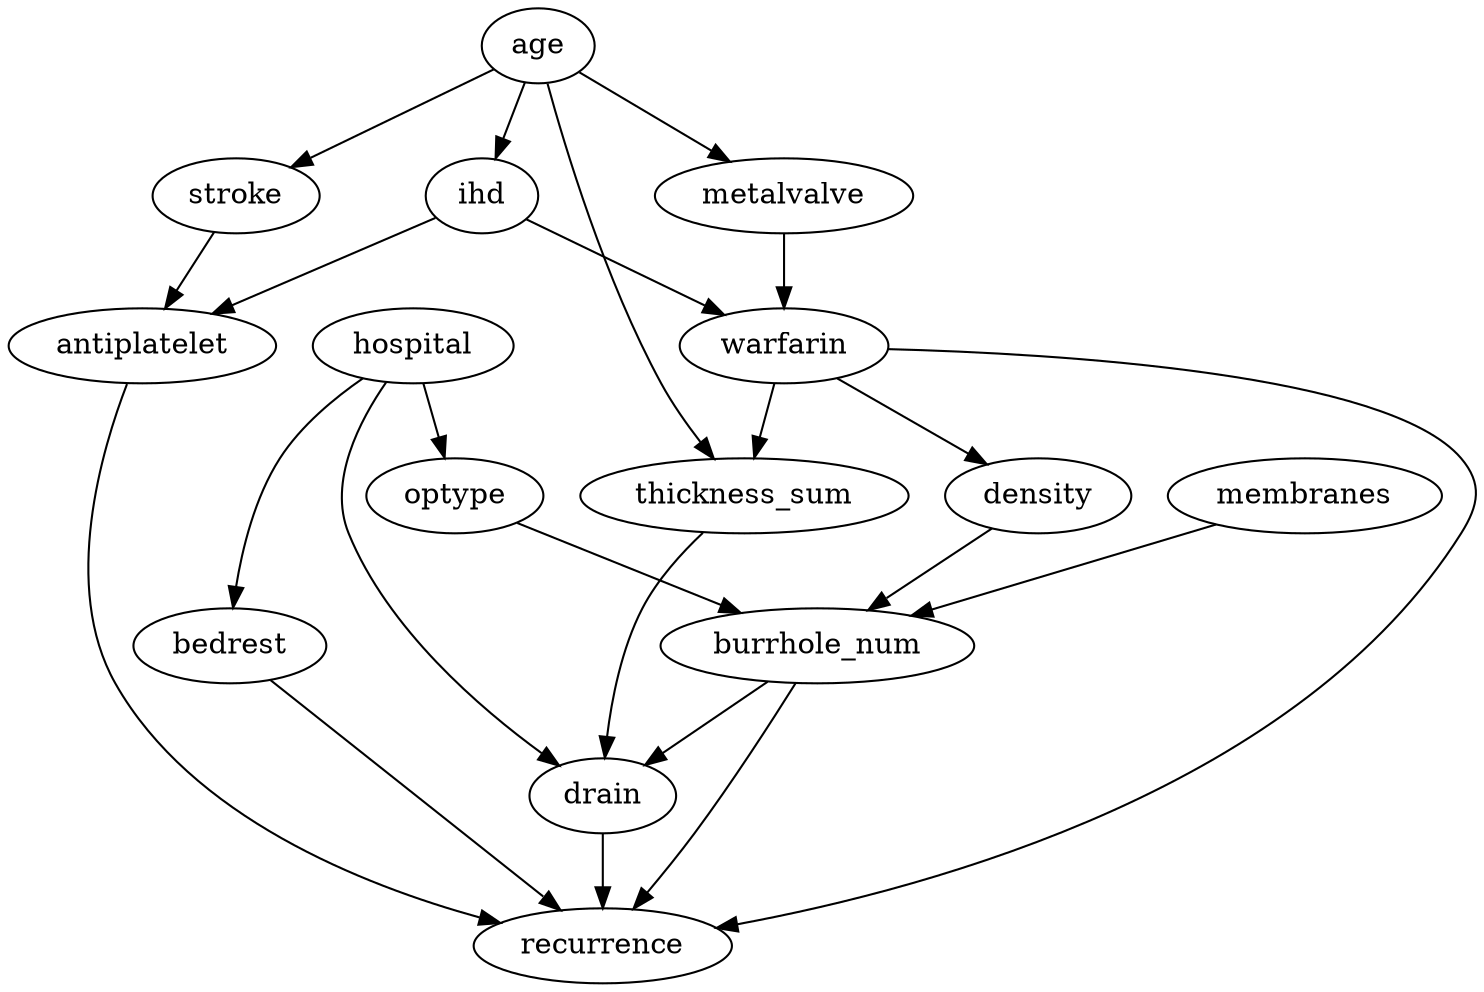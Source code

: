digraph {
age -> ihd; 
age -> metalvalve;
age -> stroke;
age -> thickness_sum;
antiplatelet -> recurrence;
bedrest -> recurrence;
burrhole_num -> drain;
burrhole_num -> recurrence;
density -> burrhole_num;
drain -> recurrence;
hospital -> bedrest;
hospital -> drain;
hospital -> optype; 
ihd -> antiplatelet; 
ihd -> warfarin;
membranes -> burrhole_num;
metalvalve -> warfarin;
optype -> burrhole_num;
stroke -> antiplatelet;
thickness_sum -> drain;
warfarin -> density;
warfarin -> recurrence;
warfarin -> thickness_sum;
}

